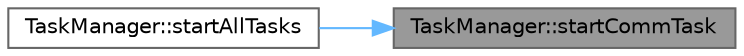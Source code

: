 digraph "TaskManager::startCommTask"
{
 // LATEX_PDF_SIZE
  bgcolor="transparent";
  edge [fontname=Helvetica,fontsize=10,labelfontname=Helvetica,labelfontsize=10];
  node [fontname=Helvetica,fontsize=10,shape=box,height=0.2,width=0.4];
  rankdir="RL";
  Node1 [id="Node000001",label="TaskManager::startCommTask",height=0.2,width=0.4,color="gray40", fillcolor="grey60", style="filled", fontcolor="black",tooltip="Start only the communication task."];
  Node1 -> Node2 [id="edge1_Node000001_Node000002",dir="back",color="steelblue1",style="solid",tooltip=" "];
  Node2 [id="Node000002",label="TaskManager::startAllTasks",height=0.2,width=0.4,color="grey40", fillcolor="white", style="filled",URL="$class_task_manager.html#afb96f7a9368f83a7ba9802fd96fae244",tooltip="Start all tasks on their respective cores."];
}
